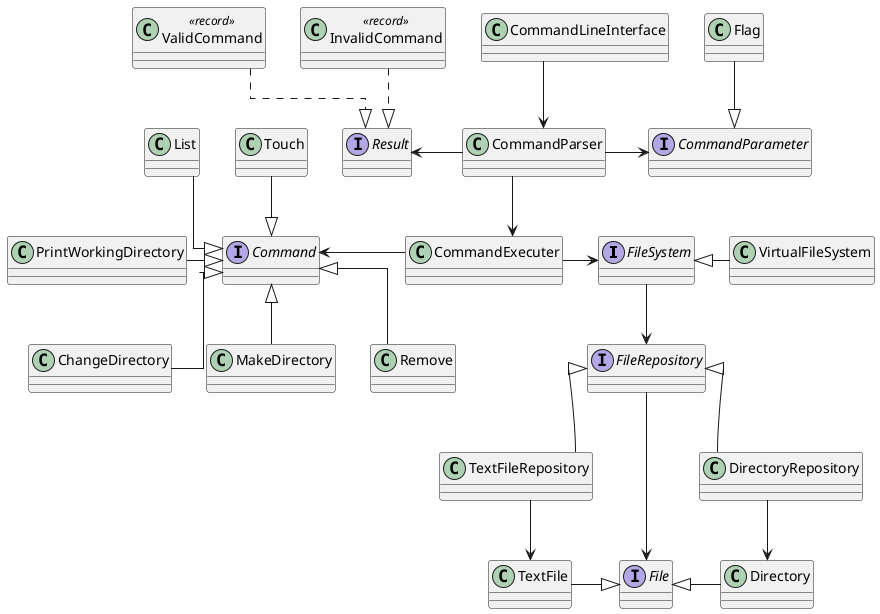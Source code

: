@startuml
skinparam classAttributeIconSize 0
skinparam linetype ortho

interface fs as "FileSystem"
interface fr as "FileRepository"
interface f as "File"
interface c as "Command"
interface cp as "CommandParameter"

class flg as "Flag"

class t as "Touch"
class ls as "List"
class cd as "ChangeDirectory"
class mkdir as "MakeDirectory"
class rm as "Remove"
class pwd as "PrintWorkingDirectory"

class txtfr as "TextFileRepository"
class dr as "DirectoryRepository"

class cps as "CommandParser"
class ce as "CommandExecuter"
class cli as "CommandLineInterface"

interface r as "Result"
class vc  as "ValidCommand" <<record>>
class ic as "InvalidCommand" <<record>>

vc .down.|> r
ic .down.|> r
cps -left-> r

class txtf as "TextFile"
class d as "Directory"

class vfs as "VirtualFileSystem"

cli -down-> cps
cps -right-> cp
cps -down-> ce

ce -left-> c
c <|-up- t
c <|-up- ls
c <|-down- cd
c <|-down- mkdir
c <|-down- rm
c <|-left- pwd

ce -right-> fs
fs <|-right- vfs
fs -down-> fr
fr -left-> f

f <|-right- d
f <|-left- txtf

txtfr -up-|> fr
txtfr -down-> txtf
dr -up-|> fr
dr -down-> d

cp <|-up- flg








@enduml